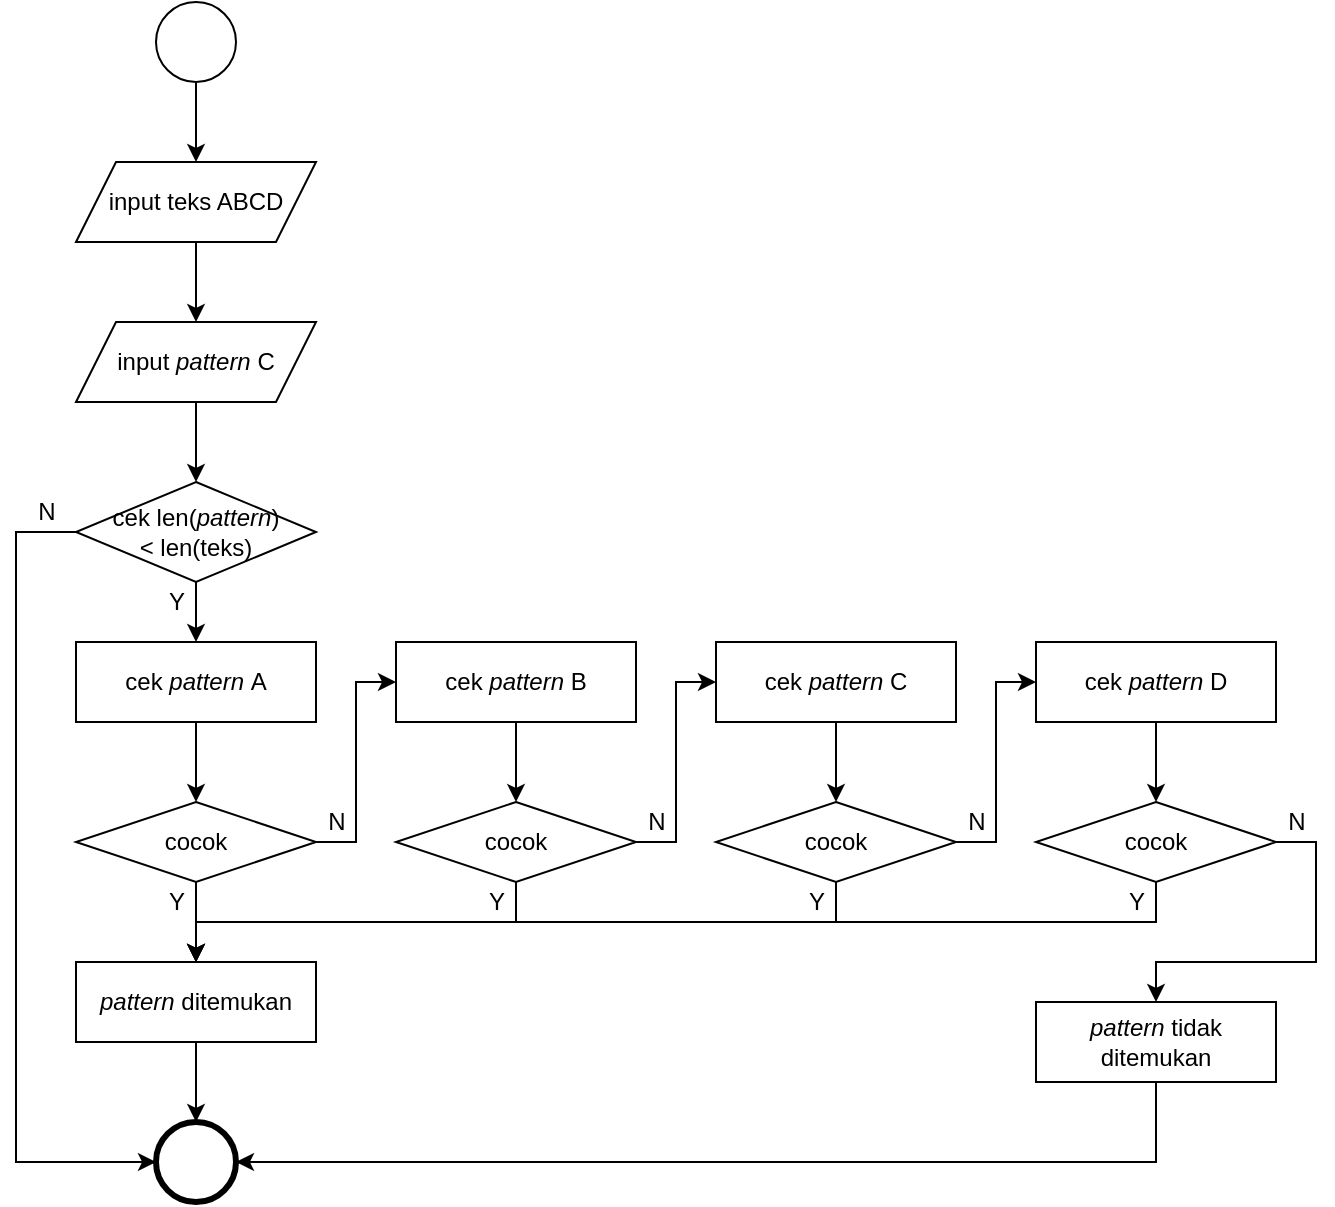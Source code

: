 <mxfile version="14.6.13" type="github">
  <diagram id="wDCAlyBgjuqHMjaO5mIW" name="Page-1">
    <mxGraphModel dx="1240" dy="643" grid="1" gridSize="10" guides="1" tooltips="1" connect="1" arrows="1" fold="1" page="1" pageScale="1" pageWidth="827" pageHeight="1169" math="0" shadow="0">
      <root>
        <mxCell id="0" />
        <mxCell id="1" parent="0" />
        <mxCell id="Hybq58trlB87jNepz2p2-28" style="edgeStyle=orthogonalEdgeStyle;rounded=0;orthogonalLoop=1;jettySize=auto;html=1;entryX=0.5;entryY=0;entryDx=0;entryDy=0;" edge="1" parent="1" source="Hybq58trlB87jNepz2p2-1" target="Hybq58trlB87jNepz2p2-11">
          <mxGeometry relative="1" as="geometry" />
        </mxCell>
        <mxCell id="Hybq58trlB87jNepz2p2-1" value="cek&amp;nbsp;&lt;i&gt;pattern&lt;/i&gt;&amp;nbsp;A" style="rounded=0;whiteSpace=wrap;html=1;" vertex="1" parent="1">
          <mxGeometry x="40" y="400" width="120" height="40" as="geometry" />
        </mxCell>
        <mxCell id="Hybq58trlB87jNepz2p2-23" style="edgeStyle=orthogonalEdgeStyle;rounded=0;orthogonalLoop=1;jettySize=auto;html=1;entryX=0.5;entryY=0;entryDx=0;entryDy=0;" edge="1" parent="1" source="Hybq58trlB87jNepz2p2-3" target="Hybq58trlB87jNepz2p2-10">
          <mxGeometry relative="1" as="geometry" />
        </mxCell>
        <mxCell id="Hybq58trlB87jNepz2p2-3" value="input &lt;i&gt;pattern&lt;/i&gt; C" style="shape=parallelogram;perimeter=parallelogramPerimeter;whiteSpace=wrap;html=1;fixedSize=1;" vertex="1" parent="1">
          <mxGeometry x="40" y="240" width="120" height="40" as="geometry" />
        </mxCell>
        <mxCell id="Hybq58trlB87jNepz2p2-21" style="edgeStyle=orthogonalEdgeStyle;rounded=0;orthogonalLoop=1;jettySize=auto;html=1;entryX=0.5;entryY=0;entryDx=0;entryDy=0;" edge="1" parent="1" source="Hybq58trlB87jNepz2p2-4" target="Hybq58trlB87jNepz2p2-5">
          <mxGeometry relative="1" as="geometry" />
        </mxCell>
        <mxCell id="Hybq58trlB87jNepz2p2-4" value="" style="ellipse;whiteSpace=wrap;html=1;aspect=fixed;" vertex="1" parent="1">
          <mxGeometry x="80" y="80" width="40" height="40" as="geometry" />
        </mxCell>
        <mxCell id="Hybq58trlB87jNepz2p2-22" style="edgeStyle=orthogonalEdgeStyle;rounded=0;orthogonalLoop=1;jettySize=auto;html=1;exitX=0.5;exitY=1;exitDx=0;exitDy=0;" edge="1" parent="1" source="Hybq58trlB87jNepz2p2-5" target="Hybq58trlB87jNepz2p2-3">
          <mxGeometry relative="1" as="geometry" />
        </mxCell>
        <mxCell id="Hybq58trlB87jNepz2p2-5" value="input teks ABCD" style="shape=parallelogram;perimeter=parallelogramPerimeter;whiteSpace=wrap;html=1;fixedSize=1;" vertex="1" parent="1">
          <mxGeometry x="40" y="160" width="120" height="40" as="geometry" />
        </mxCell>
        <mxCell id="Hybq58trlB87jNepz2p2-51" style="edgeStyle=orthogonalEdgeStyle;rounded=0;orthogonalLoop=1;jettySize=auto;html=1;entryX=0.5;entryY=0;entryDx=0;entryDy=0;" edge="1" parent="1" source="Hybq58trlB87jNepz2p2-7" target="Hybq58trlB87jNepz2p2-20">
          <mxGeometry relative="1" as="geometry" />
        </mxCell>
        <mxCell id="Hybq58trlB87jNepz2p2-7" value="&lt;i&gt;pattern&lt;/i&gt;&amp;nbsp;ditemukan" style="rounded=0;whiteSpace=wrap;html=1;" vertex="1" parent="1">
          <mxGeometry x="40" y="560" width="120" height="40" as="geometry" />
        </mxCell>
        <mxCell id="Hybq58trlB87jNepz2p2-52" style="edgeStyle=orthogonalEdgeStyle;rounded=0;orthogonalLoop=1;jettySize=auto;html=1;entryX=1;entryY=0.5;entryDx=0;entryDy=0;" edge="1" parent="1" source="Hybq58trlB87jNepz2p2-8" target="Hybq58trlB87jNepz2p2-20">
          <mxGeometry relative="1" as="geometry">
            <Array as="points">
              <mxPoint x="580" y="660" />
            </Array>
          </mxGeometry>
        </mxCell>
        <mxCell id="Hybq58trlB87jNepz2p2-8" value="&lt;i&gt;pattern&lt;/i&gt;&amp;nbsp;tidak ditemukan" style="rounded=0;whiteSpace=wrap;html=1;" vertex="1" parent="1">
          <mxGeometry x="520" y="580" width="120" height="40" as="geometry" />
        </mxCell>
        <mxCell id="Hybq58trlB87jNepz2p2-24" style="edgeStyle=orthogonalEdgeStyle;rounded=0;orthogonalLoop=1;jettySize=auto;html=1;exitX=0.5;exitY=1;exitDx=0;exitDy=0;entryX=0.5;entryY=0;entryDx=0;entryDy=0;" edge="1" parent="1" source="Hybq58trlB87jNepz2p2-10" target="Hybq58trlB87jNepz2p2-1">
          <mxGeometry relative="1" as="geometry" />
        </mxCell>
        <mxCell id="Hybq58trlB87jNepz2p2-26" style="edgeStyle=orthogonalEdgeStyle;rounded=0;orthogonalLoop=1;jettySize=auto;html=1;entryX=0;entryY=0.5;entryDx=0;entryDy=0;" edge="1" parent="1" source="Hybq58trlB87jNepz2p2-10" target="Hybq58trlB87jNepz2p2-20">
          <mxGeometry relative="1" as="geometry">
            <Array as="points">
              <mxPoint x="10" y="345" />
              <mxPoint x="10" y="660" />
            </Array>
          </mxGeometry>
        </mxCell>
        <mxCell id="Hybq58trlB87jNepz2p2-10" value="&lt;span&gt;cek len(&lt;/span&gt;&lt;i&gt;pattern&lt;/i&gt;&lt;span&gt;)&lt;br&gt;&amp;lt; len(teks)&lt;/span&gt;" style="rhombus;whiteSpace=wrap;html=1;" vertex="1" parent="1">
          <mxGeometry x="40" y="320" width="120" height="50" as="geometry" />
        </mxCell>
        <mxCell id="Hybq58trlB87jNepz2p2-29" style="edgeStyle=orthogonalEdgeStyle;rounded=0;orthogonalLoop=1;jettySize=auto;html=1;entryX=0.5;entryY=0;entryDx=0;entryDy=0;" edge="1" parent="1" source="Hybq58trlB87jNepz2p2-11" target="Hybq58trlB87jNepz2p2-7">
          <mxGeometry relative="1" as="geometry" />
        </mxCell>
        <mxCell id="Hybq58trlB87jNepz2p2-30" style="edgeStyle=orthogonalEdgeStyle;rounded=0;orthogonalLoop=1;jettySize=auto;html=1;exitX=1;exitY=0.5;exitDx=0;exitDy=0;entryX=0;entryY=0.5;entryDx=0;entryDy=0;" edge="1" parent="1" source="Hybq58trlB87jNepz2p2-11" target="Hybq58trlB87jNepz2p2-13">
          <mxGeometry relative="1" as="geometry" />
        </mxCell>
        <mxCell id="Hybq58trlB87jNepz2p2-11" value="cocok" style="rhombus;whiteSpace=wrap;html=1;" vertex="1" parent="1">
          <mxGeometry x="40" y="480" width="120" height="40" as="geometry" />
        </mxCell>
        <mxCell id="Hybq58trlB87jNepz2p2-31" style="edgeStyle=orthogonalEdgeStyle;rounded=0;orthogonalLoop=1;jettySize=auto;html=1;entryX=0.5;entryY=0;entryDx=0;entryDy=0;" edge="1" parent="1" source="Hybq58trlB87jNepz2p2-13" target="Hybq58trlB87jNepz2p2-14">
          <mxGeometry relative="1" as="geometry" />
        </mxCell>
        <mxCell id="Hybq58trlB87jNepz2p2-13" value="cek&amp;nbsp;&lt;i&gt;pattern&lt;/i&gt;&amp;nbsp;B" style="rounded=0;whiteSpace=wrap;html=1;" vertex="1" parent="1">
          <mxGeometry x="200" y="400" width="120" height="40" as="geometry" />
        </mxCell>
        <mxCell id="Hybq58trlB87jNepz2p2-32" style="edgeStyle=orthogonalEdgeStyle;rounded=0;orthogonalLoop=1;jettySize=auto;html=1;entryX=0.5;entryY=0;entryDx=0;entryDy=0;" edge="1" parent="1" source="Hybq58trlB87jNepz2p2-14" target="Hybq58trlB87jNepz2p2-7">
          <mxGeometry relative="1" as="geometry">
            <Array as="points">
              <mxPoint x="260" y="540" />
              <mxPoint x="100" y="540" />
            </Array>
          </mxGeometry>
        </mxCell>
        <mxCell id="Hybq58trlB87jNepz2p2-41" style="edgeStyle=orthogonalEdgeStyle;rounded=0;orthogonalLoop=1;jettySize=auto;html=1;entryX=0;entryY=0.5;entryDx=0;entryDy=0;" edge="1" parent="1" source="Hybq58trlB87jNepz2p2-14" target="Hybq58trlB87jNepz2p2-15">
          <mxGeometry relative="1" as="geometry" />
        </mxCell>
        <mxCell id="Hybq58trlB87jNepz2p2-14" value="cocok" style="rhombus;whiteSpace=wrap;html=1;" vertex="1" parent="1">
          <mxGeometry x="200" y="480" width="120" height="40" as="geometry" />
        </mxCell>
        <mxCell id="Hybq58trlB87jNepz2p2-42" style="edgeStyle=orthogonalEdgeStyle;rounded=0;orthogonalLoop=1;jettySize=auto;html=1;entryX=0.5;entryY=0;entryDx=0;entryDy=0;" edge="1" parent="1" source="Hybq58trlB87jNepz2p2-15" target="Hybq58trlB87jNepz2p2-16">
          <mxGeometry relative="1" as="geometry" />
        </mxCell>
        <mxCell id="Hybq58trlB87jNepz2p2-15" value="cek&amp;nbsp;&lt;i&gt;pattern&lt;/i&gt;&amp;nbsp;C" style="rounded=0;whiteSpace=wrap;html=1;" vertex="1" parent="1">
          <mxGeometry x="360" y="400" width="120" height="40" as="geometry" />
        </mxCell>
        <mxCell id="Hybq58trlB87jNepz2p2-33" style="edgeStyle=orthogonalEdgeStyle;rounded=0;orthogonalLoop=1;jettySize=auto;html=1;" edge="1" parent="1" source="Hybq58trlB87jNepz2p2-16" target="Hybq58trlB87jNepz2p2-7">
          <mxGeometry relative="1" as="geometry">
            <Array as="points">
              <mxPoint x="420" y="540" />
              <mxPoint x="100" y="540" />
            </Array>
          </mxGeometry>
        </mxCell>
        <mxCell id="Hybq58trlB87jNepz2p2-43" style="edgeStyle=orthogonalEdgeStyle;rounded=0;orthogonalLoop=1;jettySize=auto;html=1;entryX=0;entryY=0.5;entryDx=0;entryDy=0;" edge="1" parent="1" source="Hybq58trlB87jNepz2p2-16" target="Hybq58trlB87jNepz2p2-17">
          <mxGeometry relative="1" as="geometry" />
        </mxCell>
        <mxCell id="Hybq58trlB87jNepz2p2-16" value="cocok" style="rhombus;whiteSpace=wrap;html=1;" vertex="1" parent="1">
          <mxGeometry x="360" y="480" width="120" height="40" as="geometry" />
        </mxCell>
        <mxCell id="Hybq58trlB87jNepz2p2-44" style="edgeStyle=orthogonalEdgeStyle;rounded=0;orthogonalLoop=1;jettySize=auto;html=1;" edge="1" parent="1" source="Hybq58trlB87jNepz2p2-17" target="Hybq58trlB87jNepz2p2-18">
          <mxGeometry relative="1" as="geometry" />
        </mxCell>
        <mxCell id="Hybq58trlB87jNepz2p2-17" value="cek&amp;nbsp;&lt;i&gt;pattern&lt;/i&gt;&amp;nbsp;D" style="rounded=0;whiteSpace=wrap;html=1;" vertex="1" parent="1">
          <mxGeometry x="520" y="400" width="120" height="40" as="geometry" />
        </mxCell>
        <mxCell id="Hybq58trlB87jNepz2p2-34" style="edgeStyle=orthogonalEdgeStyle;rounded=0;orthogonalLoop=1;jettySize=auto;html=1;entryX=0.5;entryY=0;entryDx=0;entryDy=0;" edge="1" parent="1" source="Hybq58trlB87jNepz2p2-18" target="Hybq58trlB87jNepz2p2-7">
          <mxGeometry relative="1" as="geometry">
            <Array as="points">
              <mxPoint x="580" y="540" />
              <mxPoint x="100" y="540" />
            </Array>
          </mxGeometry>
        </mxCell>
        <mxCell id="Hybq58trlB87jNepz2p2-46" style="edgeStyle=orthogonalEdgeStyle;rounded=0;orthogonalLoop=1;jettySize=auto;html=1;entryX=0.5;entryY=0;entryDx=0;entryDy=0;" edge="1" parent="1" source="Hybq58trlB87jNepz2p2-18" target="Hybq58trlB87jNepz2p2-8">
          <mxGeometry relative="1" as="geometry">
            <Array as="points">
              <mxPoint x="660" y="500" />
              <mxPoint x="660" y="560" />
              <mxPoint x="580" y="560" />
            </Array>
          </mxGeometry>
        </mxCell>
        <mxCell id="Hybq58trlB87jNepz2p2-18" value="cocok" style="rhombus;whiteSpace=wrap;html=1;" vertex="1" parent="1">
          <mxGeometry x="520" y="480" width="120" height="40" as="geometry" />
        </mxCell>
        <mxCell id="Hybq58trlB87jNepz2p2-20" value="" style="ellipse;whiteSpace=wrap;html=1;aspect=fixed;strokeWidth=3;" vertex="1" parent="1">
          <mxGeometry x="80" y="640" width="40" height="40" as="geometry" />
        </mxCell>
        <mxCell id="Hybq58trlB87jNepz2p2-25" value="Y" style="text;html=1;align=center;verticalAlign=middle;resizable=0;points=[];autosize=1;strokeColor=none;" vertex="1" parent="1">
          <mxGeometry x="80" y="370" width="20" height="20" as="geometry" />
        </mxCell>
        <mxCell id="Hybq58trlB87jNepz2p2-27" value="N" style="text;html=1;align=center;verticalAlign=middle;resizable=0;points=[];autosize=1;strokeColor=none;" vertex="1" parent="1">
          <mxGeometry x="15" y="325" width="20" height="20" as="geometry" />
        </mxCell>
        <mxCell id="Hybq58trlB87jNepz2p2-35" value="Y" style="text;html=1;align=center;verticalAlign=middle;resizable=0;points=[];autosize=1;strokeColor=none;" vertex="1" parent="1">
          <mxGeometry x="80" y="520" width="20" height="20" as="geometry" />
        </mxCell>
        <mxCell id="Hybq58trlB87jNepz2p2-36" value="N" style="text;html=1;align=center;verticalAlign=middle;resizable=0;points=[];autosize=1;strokeColor=none;" vertex="1" parent="1">
          <mxGeometry x="160" y="480" width="20" height="20" as="geometry" />
        </mxCell>
        <mxCell id="Hybq58trlB87jNepz2p2-37" value="Y" style="text;html=1;align=center;verticalAlign=middle;resizable=0;points=[];autosize=1;strokeColor=none;" vertex="1" parent="1">
          <mxGeometry x="240" y="520" width="20" height="20" as="geometry" />
        </mxCell>
        <mxCell id="Hybq58trlB87jNepz2p2-39" value="Y" style="text;html=1;align=center;verticalAlign=middle;resizable=0;points=[];autosize=1;strokeColor=none;" vertex="1" parent="1">
          <mxGeometry x="400" y="520" width="20" height="20" as="geometry" />
        </mxCell>
        <mxCell id="Hybq58trlB87jNepz2p2-40" value="Y" style="text;html=1;align=center;verticalAlign=middle;resizable=0;points=[];autosize=1;strokeColor=none;" vertex="1" parent="1">
          <mxGeometry x="560" y="520" width="20" height="20" as="geometry" />
        </mxCell>
        <mxCell id="Hybq58trlB87jNepz2p2-47" value="N" style="text;html=1;align=center;verticalAlign=middle;resizable=0;points=[];autosize=1;strokeColor=none;" vertex="1" parent="1">
          <mxGeometry x="320" y="480" width="20" height="20" as="geometry" />
        </mxCell>
        <mxCell id="Hybq58trlB87jNepz2p2-48" value="N" style="text;html=1;align=center;verticalAlign=middle;resizable=0;points=[];autosize=1;strokeColor=none;" vertex="1" parent="1">
          <mxGeometry x="480" y="480" width="20" height="20" as="geometry" />
        </mxCell>
        <mxCell id="Hybq58trlB87jNepz2p2-50" value="N" style="text;html=1;align=center;verticalAlign=middle;resizable=0;points=[];autosize=1;strokeColor=none;" vertex="1" parent="1">
          <mxGeometry x="640" y="480" width="20" height="20" as="geometry" />
        </mxCell>
      </root>
    </mxGraphModel>
  </diagram>
</mxfile>

